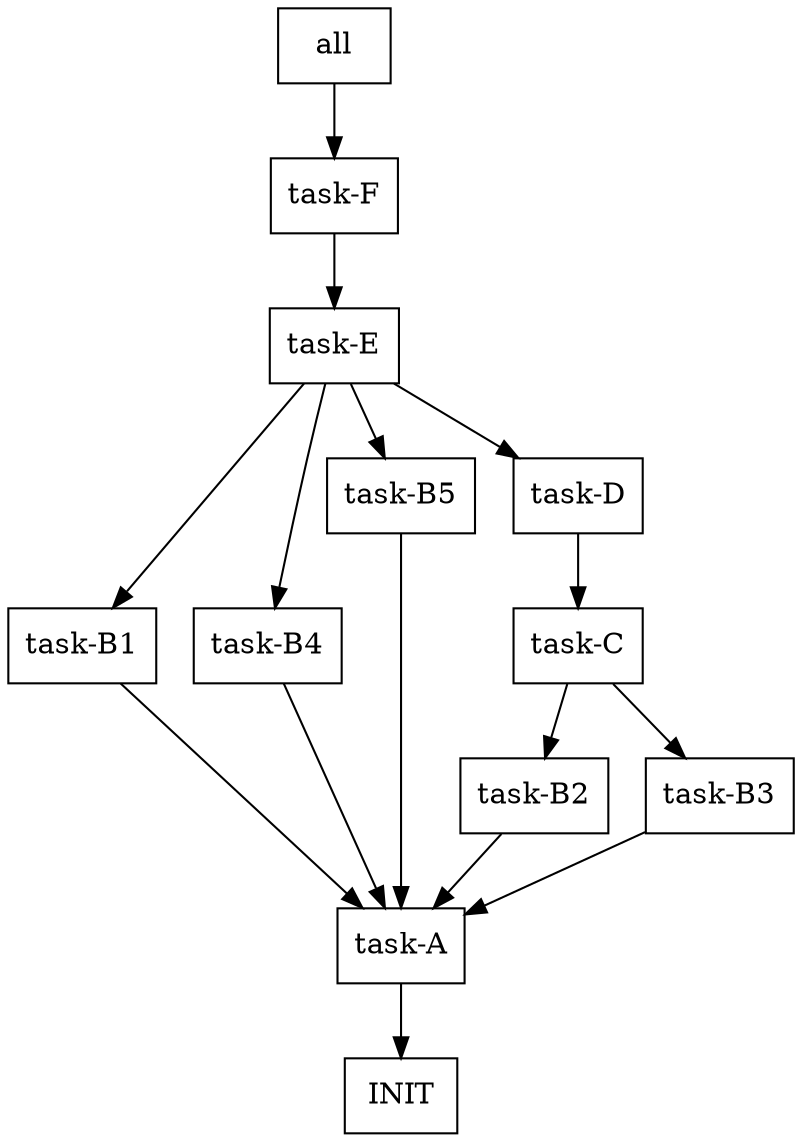 
digraph {

	node [shape=box];

	"all" -> "task-F";
	"INIT";
	"task-A" -> "INIT";
	"task-B1" -> "task-A";
	"task-B2" -> "task-A";
	"task-B3" -> "task-A";
	"task-B4" -> "task-A";
	"task-B5" -> "task-A";
	"task-C" -> "task-B2";
	"task-C" -> "task-B3";
	"task-D" -> "task-C";
	"task-E" -> "task-B1";
	"task-E" -> "task-B4";
	"task-E" -> "task-B5";
	"task-E" -> "task-D";
	"task-F" -> "task-E";

}

